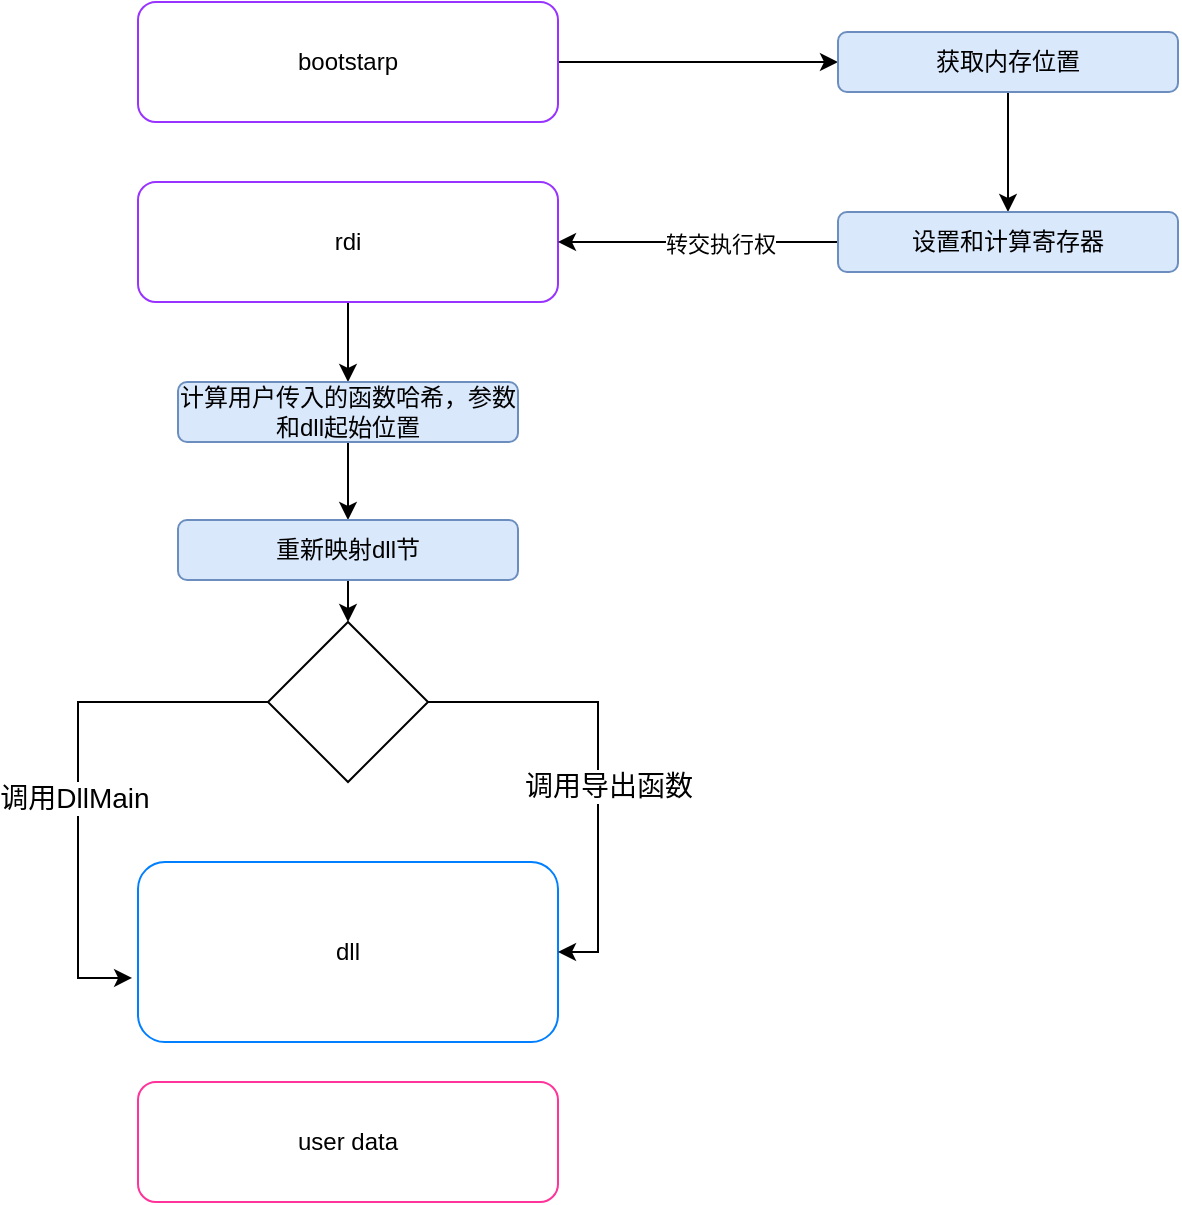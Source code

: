<mxfile version="22.0.2" type="device">
  <diagram name="第 1 页" id="eZQF1c5x2mLU32fPpuJB">
    <mxGraphModel dx="1418" dy="828" grid="1" gridSize="10" guides="1" tooltips="1" connect="1" arrows="1" fold="1" page="1" pageScale="1" pageWidth="1169" pageHeight="827" math="0" shadow="0">
      <root>
        <mxCell id="0" />
        <mxCell id="1" parent="0" />
        <mxCell id="PdpALxIE_Vfg6-FUhdZM-7" style="edgeStyle=orthogonalEdgeStyle;rounded=0;orthogonalLoop=1;jettySize=auto;html=1;entryX=0;entryY=0.5;entryDx=0;entryDy=0;exitX=1;exitY=0.5;exitDx=0;exitDy=0;" edge="1" parent="1" source="U8KYt7RVROfg-5At9Apa-1" target="PdpALxIE_Vfg6-FUhdZM-4">
          <mxGeometry relative="1" as="geometry" />
        </mxCell>
        <mxCell id="U8KYt7RVROfg-5At9Apa-1" value="bootstarp" style="rounded=1;whiteSpace=wrap;html=1;strokeColor=#9933FF;" parent="1" vertex="1">
          <mxGeometry x="480" y="140" width="210" height="60" as="geometry" />
        </mxCell>
        <mxCell id="PdpALxIE_Vfg6-FUhdZM-12" value="" style="edgeStyle=orthogonalEdgeStyle;rounded=0;orthogonalLoop=1;jettySize=auto;html=1;" edge="1" parent="1" source="U8KYt7RVROfg-5At9Apa-2" target="PdpALxIE_Vfg6-FUhdZM-6">
          <mxGeometry relative="1" as="geometry" />
        </mxCell>
        <mxCell id="U8KYt7RVROfg-5At9Apa-2" value="rdi" style="rounded=1;whiteSpace=wrap;html=1;strokeColor=#9933FF;" parent="1" vertex="1">
          <mxGeometry x="480" y="230" width="210" height="60" as="geometry" />
        </mxCell>
        <mxCell id="PdpALxIE_Vfg6-FUhdZM-1" value="dll" style="rounded=1;whiteSpace=wrap;html=1;strokeColor=#007FFF;" vertex="1" parent="1">
          <mxGeometry x="480" y="570" width="210" height="90" as="geometry" />
        </mxCell>
        <mxCell id="PdpALxIE_Vfg6-FUhdZM-2" value="user data" style="rounded=1;whiteSpace=wrap;html=1;strokeColor=#FF3399;" vertex="1" parent="1">
          <mxGeometry x="480" y="680" width="210" height="60" as="geometry" />
        </mxCell>
        <mxCell id="PdpALxIE_Vfg6-FUhdZM-8" style="edgeStyle=orthogonalEdgeStyle;rounded=0;orthogonalLoop=1;jettySize=auto;html=1;entryX=0.5;entryY=0;entryDx=0;entryDy=0;" edge="1" parent="1" source="PdpALxIE_Vfg6-FUhdZM-4" target="PdpALxIE_Vfg6-FUhdZM-5">
          <mxGeometry relative="1" as="geometry" />
        </mxCell>
        <mxCell id="PdpALxIE_Vfg6-FUhdZM-4" value="获取内存位置" style="rounded=1;whiteSpace=wrap;html=1;fillColor=#dae8fc;strokeColor=#6c8ebf;" vertex="1" parent="1">
          <mxGeometry x="830" y="155" width="170" height="30" as="geometry" />
        </mxCell>
        <mxCell id="PdpALxIE_Vfg6-FUhdZM-9" style="edgeStyle=orthogonalEdgeStyle;rounded=0;orthogonalLoop=1;jettySize=auto;html=1;entryX=1;entryY=0.5;entryDx=0;entryDy=0;" edge="1" parent="1" source="PdpALxIE_Vfg6-FUhdZM-5" target="U8KYt7RVROfg-5At9Apa-2">
          <mxGeometry relative="1" as="geometry" />
        </mxCell>
        <mxCell id="PdpALxIE_Vfg6-FUhdZM-10" value="转交执行权" style="edgeLabel;html=1;align=center;verticalAlign=middle;resizable=0;points=[];" vertex="1" connectable="0" parent="PdpALxIE_Vfg6-FUhdZM-9">
          <mxGeometry x="-0.157" y="1" relative="1" as="geometry">
            <mxPoint as="offset" />
          </mxGeometry>
        </mxCell>
        <mxCell id="PdpALxIE_Vfg6-FUhdZM-5" value="设置和计算寄存器" style="rounded=1;whiteSpace=wrap;html=1;fillColor=#dae8fc;strokeColor=#6c8ebf;" vertex="1" parent="1">
          <mxGeometry x="830" y="245" width="170" height="30" as="geometry" />
        </mxCell>
        <mxCell id="PdpALxIE_Vfg6-FUhdZM-15" value="" style="edgeStyle=orthogonalEdgeStyle;rounded=0;orthogonalLoop=1;jettySize=auto;html=1;" edge="1" parent="1" source="PdpALxIE_Vfg6-FUhdZM-6" target="PdpALxIE_Vfg6-FUhdZM-14">
          <mxGeometry relative="1" as="geometry" />
        </mxCell>
        <mxCell id="PdpALxIE_Vfg6-FUhdZM-6" value="计算用户传入的函数哈希，参数和dll起始位置" style="rounded=1;whiteSpace=wrap;html=1;fillColor=#dae8fc;strokeColor=#6c8ebf;" vertex="1" parent="1">
          <mxGeometry x="500" y="330" width="170" height="30" as="geometry" />
        </mxCell>
        <mxCell id="PdpALxIE_Vfg6-FUhdZM-21" value="" style="edgeStyle=orthogonalEdgeStyle;rounded=0;orthogonalLoop=1;jettySize=auto;html=1;" edge="1" parent="1" source="PdpALxIE_Vfg6-FUhdZM-14" target="PdpALxIE_Vfg6-FUhdZM-18">
          <mxGeometry relative="1" as="geometry" />
        </mxCell>
        <mxCell id="PdpALxIE_Vfg6-FUhdZM-14" value="重新映射dll节" style="rounded=1;whiteSpace=wrap;html=1;fillColor=#dae8fc;strokeColor=#6c8ebf;" vertex="1" parent="1">
          <mxGeometry x="500" y="399" width="170" height="30" as="geometry" />
        </mxCell>
        <mxCell id="PdpALxIE_Vfg6-FUhdZM-19" style="edgeStyle=orthogonalEdgeStyle;rounded=0;orthogonalLoop=1;jettySize=auto;html=1;entryX=1;entryY=0.5;entryDx=0;entryDy=0;" edge="1" parent="1" source="PdpALxIE_Vfg6-FUhdZM-18" target="PdpALxIE_Vfg6-FUhdZM-1">
          <mxGeometry relative="1" as="geometry">
            <Array as="points">
              <mxPoint x="710" y="490" />
              <mxPoint x="710" y="615" />
            </Array>
          </mxGeometry>
        </mxCell>
        <mxCell id="PdpALxIE_Vfg6-FUhdZM-23" value="调用导出函数" style="edgeLabel;html=1;align=center;verticalAlign=middle;resizable=0;points=[];fontSize=14;" vertex="1" connectable="0" parent="PdpALxIE_Vfg6-FUhdZM-19">
          <mxGeometry x="0.104" y="5" relative="1" as="geometry">
            <mxPoint as="offset" />
          </mxGeometry>
        </mxCell>
        <mxCell id="PdpALxIE_Vfg6-FUhdZM-18" value="" style="rhombus;whiteSpace=wrap;html=1;" vertex="1" parent="1">
          <mxGeometry x="545" y="450" width="80" height="80" as="geometry" />
        </mxCell>
        <mxCell id="PdpALxIE_Vfg6-FUhdZM-20" style="edgeStyle=orthogonalEdgeStyle;rounded=0;orthogonalLoop=1;jettySize=auto;html=1;entryX=-0.014;entryY=0.644;entryDx=0;entryDy=0;entryPerimeter=0;" edge="1" parent="1" source="PdpALxIE_Vfg6-FUhdZM-18" target="PdpALxIE_Vfg6-FUhdZM-1">
          <mxGeometry relative="1" as="geometry">
            <Array as="points">
              <mxPoint x="450" y="490" />
              <mxPoint x="450" y="628" />
            </Array>
          </mxGeometry>
        </mxCell>
        <mxCell id="PdpALxIE_Vfg6-FUhdZM-22" value="调用DllMain" style="edgeLabel;html=1;align=center;verticalAlign=middle;resizable=0;points=[];fontSize=14;" vertex="1" connectable="0" parent="PdpALxIE_Vfg6-FUhdZM-20">
          <mxGeometry x="0.1" y="-2" relative="1" as="geometry">
            <mxPoint as="offset" />
          </mxGeometry>
        </mxCell>
      </root>
    </mxGraphModel>
  </diagram>
</mxfile>
